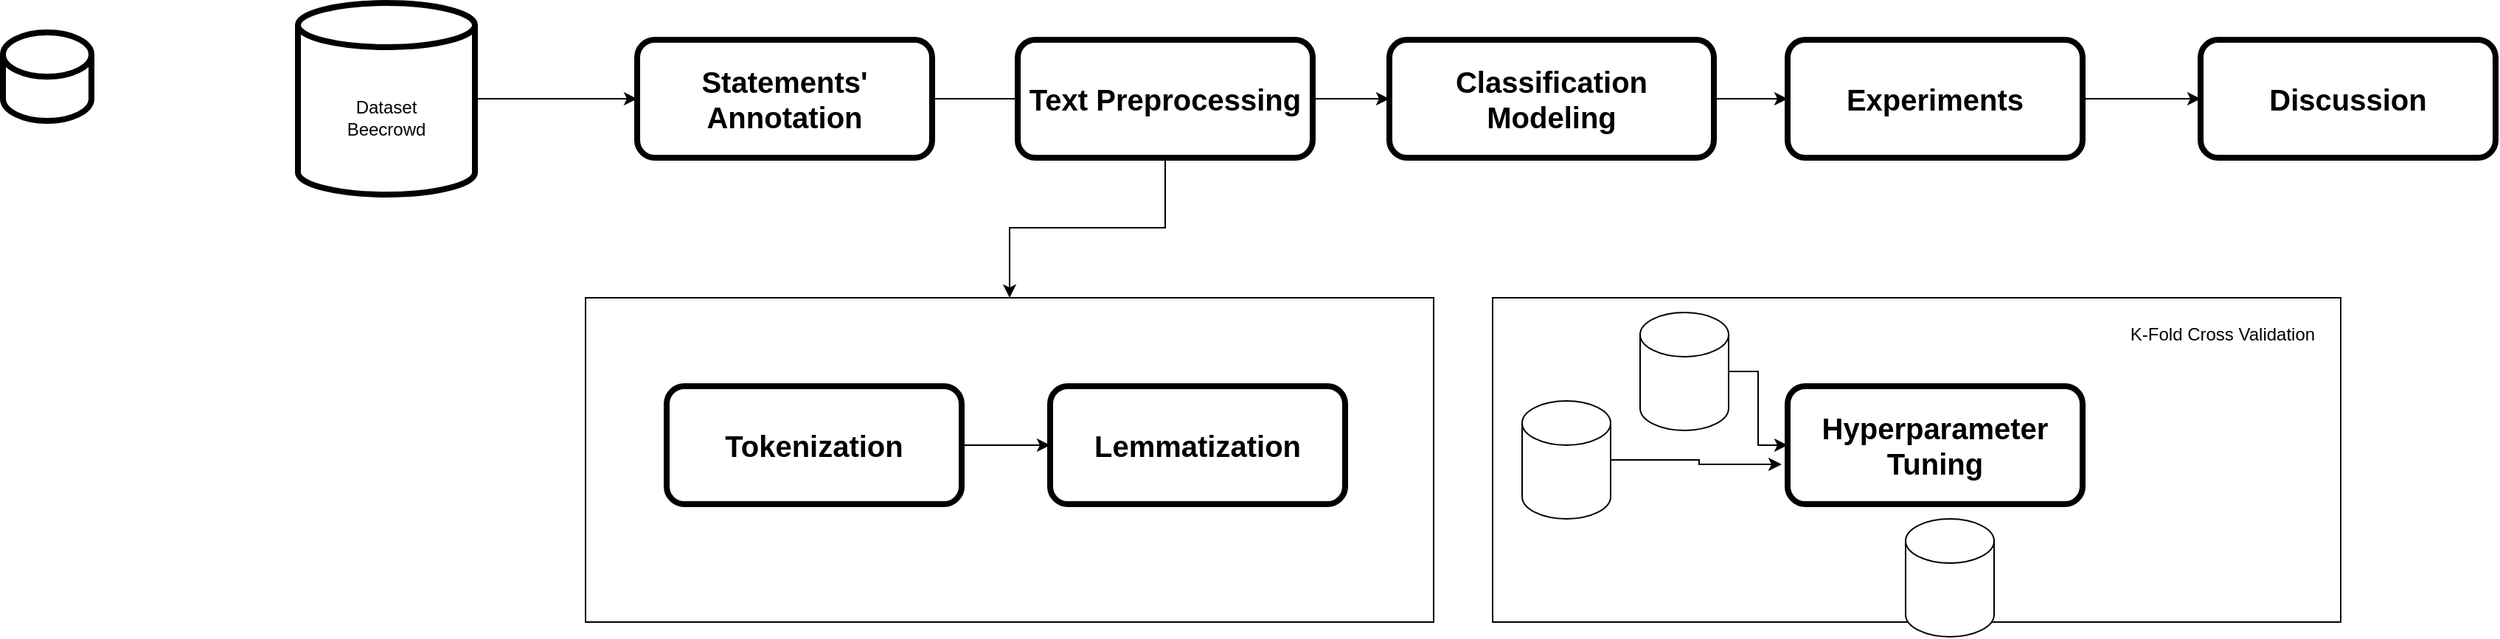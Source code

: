 <mxfile version="23.1.1" type="github">
  <diagram id="C5RBs43oDa-KdzZeNtuy" name="Page-1">
    <mxGraphModel dx="2191" dy="793" grid="1" gridSize="10" guides="1" tooltips="1" connect="1" arrows="1" fold="1" page="1" pageScale="1" pageWidth="827" pageHeight="1169" math="0" shadow="0">
      <root>
        <mxCell id="WIyWlLk6GJQsqaUBKTNV-0" />
        <mxCell id="WIyWlLk6GJQsqaUBKTNV-1" parent="WIyWlLk6GJQsqaUBKTNV-0" />
        <mxCell id="Na4lIPI_E4wPr8dJ-i87-16" value="" style="shape=cylinder3;whiteSpace=wrap;html=1;boundedLbl=1;backgroundOutline=1;size=15;strokeWidth=4;" parent="WIyWlLk6GJQsqaUBKTNV-1" vertex="1">
          <mxGeometry x="-10" y="500" width="60" height="60" as="geometry" />
        </mxCell>
        <mxCell id="U-stTBVh3MceERXXRsvV-1" style="edgeStyle=orthogonalEdgeStyle;rounded=0;orthogonalLoop=1;jettySize=auto;html=1;entryX=0;entryY=0.5;entryDx=0;entryDy=0;" edge="1" parent="WIyWlLk6GJQsqaUBKTNV-1" source="Na4lIPI_E4wPr8dJ-i87-37" target="U-stTBVh3MceERXXRsvV-0">
          <mxGeometry relative="1" as="geometry" />
        </mxCell>
        <mxCell id="Na4lIPI_E4wPr8dJ-i87-37" value="Dataset&lt;br&gt;Beecrowd" style="shape=cylinder3;whiteSpace=wrap;html=1;boundedLbl=1;backgroundOutline=1;size=15;strokeWidth=4;" parent="WIyWlLk6GJQsqaUBKTNV-1" vertex="1">
          <mxGeometry x="190" y="480" width="120" height="130" as="geometry" />
        </mxCell>
        <mxCell id="U-stTBVh3MceERXXRsvV-3" style="edgeStyle=orthogonalEdgeStyle;rounded=0;orthogonalLoop=1;jettySize=auto;html=1;" edge="1" parent="WIyWlLk6GJQsqaUBKTNV-1" source="U-stTBVh3MceERXXRsvV-0">
          <mxGeometry relative="1" as="geometry">
            <mxPoint x="700" y="545" as="targetPoint" />
          </mxGeometry>
        </mxCell>
        <mxCell id="U-stTBVh3MceERXXRsvV-0" value="Statements&#39; Annotation" style="rounded=1;whiteSpace=wrap;html=1;fontSize=20;glass=0;strokeWidth=4;shadow=0;fontStyle=1" vertex="1" parent="WIyWlLk6GJQsqaUBKTNV-1">
          <mxGeometry x="420" y="505" width="200" height="80" as="geometry" />
        </mxCell>
        <mxCell id="U-stTBVh3MceERXXRsvV-8" style="edgeStyle=orthogonalEdgeStyle;rounded=0;orthogonalLoop=1;jettySize=auto;html=1;exitX=0.5;exitY=1;exitDx=0;exitDy=0;" edge="1" parent="WIyWlLk6GJQsqaUBKTNV-1" source="U-stTBVh3MceERXXRsvV-2" target="U-stTBVh3MceERXXRsvV-9">
          <mxGeometry relative="1" as="geometry">
            <mxPoint x="810" y="670" as="targetPoint" />
          </mxGeometry>
        </mxCell>
        <mxCell id="U-stTBVh3MceERXXRsvV-20" style="edgeStyle=orthogonalEdgeStyle;rounded=0;orthogonalLoop=1;jettySize=auto;html=1;exitX=1;exitY=0.5;exitDx=0;exitDy=0;entryX=0;entryY=0.5;entryDx=0;entryDy=0;" edge="1" parent="WIyWlLk6GJQsqaUBKTNV-1" source="U-stTBVh3MceERXXRsvV-2" target="U-stTBVh3MceERXXRsvV-19">
          <mxGeometry relative="1" as="geometry" />
        </mxCell>
        <mxCell id="U-stTBVh3MceERXXRsvV-2" value="Text Preprocessing" style="rounded=1;whiteSpace=wrap;html=1;fontSize=20;glass=0;strokeWidth=4;shadow=0;fontStyle=1" vertex="1" parent="WIyWlLk6GJQsqaUBKTNV-1">
          <mxGeometry x="678" y="505" width="200" height="80" as="geometry" />
        </mxCell>
        <mxCell id="U-stTBVh3MceERXXRsvV-7" style="edgeStyle=orthogonalEdgeStyle;rounded=0;orthogonalLoop=1;jettySize=auto;html=1;entryX=0;entryY=0.5;entryDx=0;entryDy=0;" edge="1" parent="WIyWlLk6GJQsqaUBKTNV-1" source="U-stTBVh3MceERXXRsvV-4" target="U-stTBVh3MceERXXRsvV-6">
          <mxGeometry relative="1" as="geometry" />
        </mxCell>
        <mxCell id="U-stTBVh3MceERXXRsvV-4" value="Experiments" style="rounded=1;whiteSpace=wrap;html=1;fontSize=20;glass=0;strokeWidth=4;shadow=0;fontStyle=1" vertex="1" parent="WIyWlLk6GJQsqaUBKTNV-1">
          <mxGeometry x="1200" y="505" width="200" height="80" as="geometry" />
        </mxCell>
        <mxCell id="U-stTBVh3MceERXXRsvV-6" value="Discussion" style="rounded=1;whiteSpace=wrap;html=1;fontSize=20;glass=0;strokeWidth=4;shadow=0;fontStyle=1" vertex="1" parent="WIyWlLk6GJQsqaUBKTNV-1">
          <mxGeometry x="1480" y="505" width="200" height="80" as="geometry" />
        </mxCell>
        <mxCell id="U-stTBVh3MceERXXRsvV-9" value="" style="rounded=0;whiteSpace=wrap;html=1;" vertex="1" parent="WIyWlLk6GJQsqaUBKTNV-1">
          <mxGeometry x="385" y="680" width="575" height="220" as="geometry" />
        </mxCell>
        <mxCell id="U-stTBVh3MceERXXRsvV-16" style="edgeStyle=orthogonalEdgeStyle;rounded=0;orthogonalLoop=1;jettySize=auto;html=1;exitX=1;exitY=0.5;exitDx=0;exitDy=0;" edge="1" parent="WIyWlLk6GJQsqaUBKTNV-1" source="U-stTBVh3MceERXXRsvV-10" target="U-stTBVh3MceERXXRsvV-12">
          <mxGeometry relative="1" as="geometry" />
        </mxCell>
        <mxCell id="U-stTBVh3MceERXXRsvV-10" value="Tokenization" style="rounded=1;whiteSpace=wrap;html=1;fontSize=20;glass=0;strokeWidth=4;shadow=0;fontStyle=1" vertex="1" parent="WIyWlLk6GJQsqaUBKTNV-1">
          <mxGeometry x="440" y="740" width="200" height="80" as="geometry" />
        </mxCell>
        <mxCell id="U-stTBVh3MceERXXRsvV-12" value="Lemmatization" style="rounded=1;whiteSpace=wrap;html=1;fontSize=20;glass=0;strokeWidth=4;shadow=0;fontStyle=1" vertex="1" parent="WIyWlLk6GJQsqaUBKTNV-1">
          <mxGeometry x="700" y="740" width="200" height="80" as="geometry" />
        </mxCell>
        <mxCell id="U-stTBVh3MceERXXRsvV-21" style="edgeStyle=orthogonalEdgeStyle;rounded=0;orthogonalLoop=1;jettySize=auto;html=1;entryX=0;entryY=0.5;entryDx=0;entryDy=0;" edge="1" parent="WIyWlLk6GJQsqaUBKTNV-1" source="U-stTBVh3MceERXXRsvV-19" target="U-stTBVh3MceERXXRsvV-4">
          <mxGeometry relative="1" as="geometry" />
        </mxCell>
        <mxCell id="U-stTBVh3MceERXXRsvV-19" value="Classification&lt;br&gt;Modeling" style="rounded=1;whiteSpace=wrap;html=1;fontSize=20;glass=0;strokeWidth=4;shadow=0;fontStyle=1" vertex="1" parent="WIyWlLk6GJQsqaUBKTNV-1">
          <mxGeometry x="930" y="505" width="220" height="80" as="geometry" />
        </mxCell>
        <mxCell id="U-stTBVh3MceERXXRsvV-23" value="" style="rounded=0;whiteSpace=wrap;html=1;" vertex="1" parent="WIyWlLk6GJQsqaUBKTNV-1">
          <mxGeometry x="1000" y="680" width="575" height="220" as="geometry" />
        </mxCell>
        <mxCell id="U-stTBVh3MceERXXRsvV-25" value="Hyperparameter&lt;br&gt;Tuning" style="rounded=1;whiteSpace=wrap;html=1;fontSize=20;glass=0;strokeWidth=4;shadow=0;fontStyle=1" vertex="1" parent="WIyWlLk6GJQsqaUBKTNV-1">
          <mxGeometry x="1200" y="740" width="200" height="80" as="geometry" />
        </mxCell>
        <mxCell id="U-stTBVh3MceERXXRsvV-27" value="K-Fold Cross Validation" style="text;html=1;strokeColor=none;fillColor=none;align=center;verticalAlign=middle;whiteSpace=wrap;rounded=0;" vertex="1" parent="WIyWlLk6GJQsqaUBKTNV-1">
          <mxGeometry x="1415" y="690" width="160" height="30" as="geometry" />
        </mxCell>
        <mxCell id="U-stTBVh3MceERXXRsvV-28" value="" style="shape=cylinder3;whiteSpace=wrap;html=1;boundedLbl=1;backgroundOutline=1;size=15;" vertex="1" parent="WIyWlLk6GJQsqaUBKTNV-1">
          <mxGeometry x="1020" y="750" width="60" height="80" as="geometry" />
        </mxCell>
        <mxCell id="U-stTBVh3MceERXXRsvV-29" value="" style="shape=cylinder3;whiteSpace=wrap;html=1;boundedLbl=1;backgroundOutline=1;size=15;" vertex="1" parent="WIyWlLk6GJQsqaUBKTNV-1">
          <mxGeometry x="1280" y="830" width="60" height="80" as="geometry" />
        </mxCell>
        <mxCell id="U-stTBVh3MceERXXRsvV-31" style="edgeStyle=orthogonalEdgeStyle;rounded=0;orthogonalLoop=1;jettySize=auto;html=1;" edge="1" parent="WIyWlLk6GJQsqaUBKTNV-1" source="U-stTBVh3MceERXXRsvV-30" target="U-stTBVh3MceERXXRsvV-25">
          <mxGeometry relative="1" as="geometry" />
        </mxCell>
        <mxCell id="U-stTBVh3MceERXXRsvV-30" value="" style="shape=cylinder3;whiteSpace=wrap;html=1;boundedLbl=1;backgroundOutline=1;size=15;" vertex="1" parent="WIyWlLk6GJQsqaUBKTNV-1">
          <mxGeometry x="1100" y="690" width="60" height="80" as="geometry" />
        </mxCell>
        <mxCell id="U-stTBVh3MceERXXRsvV-32" style="edgeStyle=orthogonalEdgeStyle;rounded=0;orthogonalLoop=1;jettySize=auto;html=1;entryX=-0.02;entryY=0.663;entryDx=0;entryDy=0;entryPerimeter=0;" edge="1" parent="WIyWlLk6GJQsqaUBKTNV-1" source="U-stTBVh3MceERXXRsvV-28" target="U-stTBVh3MceERXXRsvV-25">
          <mxGeometry relative="1" as="geometry" />
        </mxCell>
      </root>
    </mxGraphModel>
  </diagram>
</mxfile>
